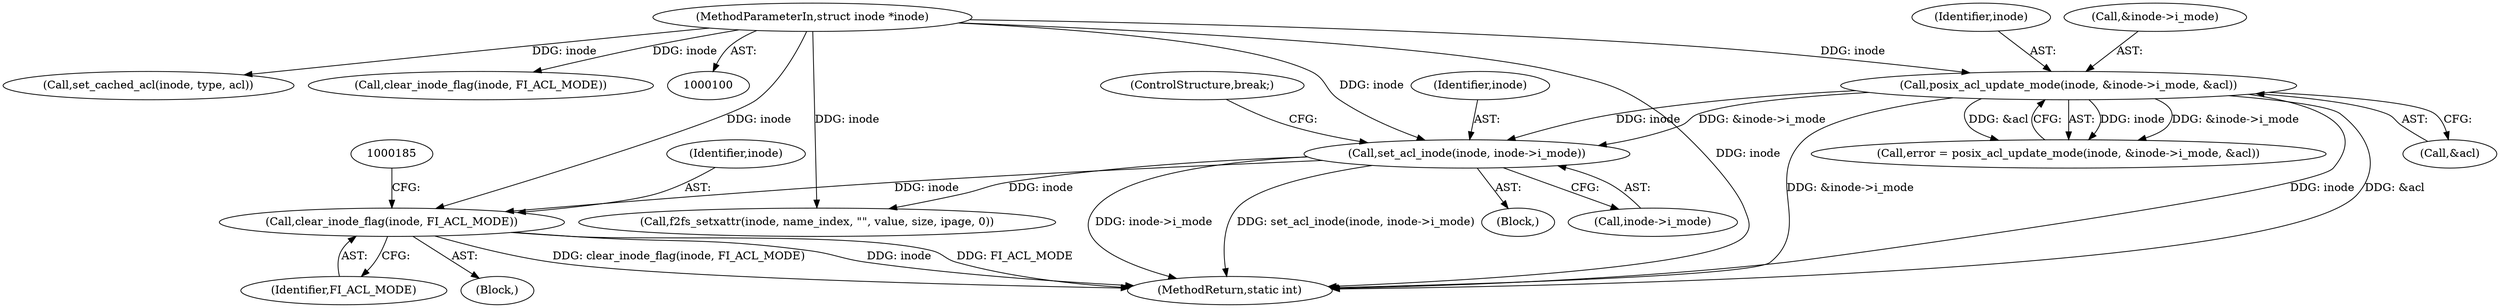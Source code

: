 digraph "0_linux_073931017b49d9458aa351605b43a7e34598caef_4@pointer" {
"1000180" [label="(Call,clear_inode_flag(inode, FI_ACL_MODE))"];
"1000140" [label="(Call,set_acl_inode(inode, inode->i_mode))"];
"1000128" [label="(Call,posix_acl_update_mode(inode, &inode->i_mode, &acl))"];
"1000101" [label="(MethodParameterIn,struct inode *inode)"];
"1000141" [label="(Identifier,inode)"];
"1000126" [label="(Call,error = posix_acl_update_mode(inode, &inode->i_mode, &acl))"];
"1000129" [label="(Identifier,inode)"];
"1000180" [label="(Call,clear_inode_flag(inode, FI_ACL_MODE))"];
"1000101" [label="(MethodParameterIn,struct inode *inode)"];
"1000212" [label="(MethodReturn,static int)"];
"1000125" [label="(Block,)"];
"1000182" [label="(Identifier,FI_ACL_MODE)"];
"1000190" [label="(Call,f2fs_setxattr(inode, name_index, \"\", value, size, ipage, 0))"];
"1000128" [label="(Call,posix_acl_update_mode(inode, &inode->i_mode, &acl))"];
"1000179" [label="(Block,)"];
"1000134" [label="(Call,&acl)"];
"1000145" [label="(ControlStructure,break;)"];
"1000140" [label="(Call,set_acl_inode(inode, inode->i_mode))"];
"1000142" [label="(Call,inode->i_mode)"];
"1000203" [label="(Call,set_cached_acl(inode, type, acl))"];
"1000181" [label="(Identifier,inode)"];
"1000207" [label="(Call,clear_inode_flag(inode, FI_ACL_MODE))"];
"1000130" [label="(Call,&inode->i_mode)"];
"1000180" -> "1000179"  [label="AST: "];
"1000180" -> "1000182"  [label="CFG: "];
"1000181" -> "1000180"  [label="AST: "];
"1000182" -> "1000180"  [label="AST: "];
"1000185" -> "1000180"  [label="CFG: "];
"1000180" -> "1000212"  [label="DDG: inode"];
"1000180" -> "1000212"  [label="DDG: FI_ACL_MODE"];
"1000180" -> "1000212"  [label="DDG: clear_inode_flag(inode, FI_ACL_MODE)"];
"1000140" -> "1000180"  [label="DDG: inode"];
"1000101" -> "1000180"  [label="DDG: inode"];
"1000140" -> "1000125"  [label="AST: "];
"1000140" -> "1000142"  [label="CFG: "];
"1000141" -> "1000140"  [label="AST: "];
"1000142" -> "1000140"  [label="AST: "];
"1000145" -> "1000140"  [label="CFG: "];
"1000140" -> "1000212"  [label="DDG: inode->i_mode"];
"1000140" -> "1000212"  [label="DDG: set_acl_inode(inode, inode->i_mode)"];
"1000128" -> "1000140"  [label="DDG: inode"];
"1000128" -> "1000140"  [label="DDG: &inode->i_mode"];
"1000101" -> "1000140"  [label="DDG: inode"];
"1000140" -> "1000190"  [label="DDG: inode"];
"1000128" -> "1000126"  [label="AST: "];
"1000128" -> "1000134"  [label="CFG: "];
"1000129" -> "1000128"  [label="AST: "];
"1000130" -> "1000128"  [label="AST: "];
"1000134" -> "1000128"  [label="AST: "];
"1000126" -> "1000128"  [label="CFG: "];
"1000128" -> "1000212"  [label="DDG: &inode->i_mode"];
"1000128" -> "1000212"  [label="DDG: inode"];
"1000128" -> "1000212"  [label="DDG: &acl"];
"1000128" -> "1000126"  [label="DDG: inode"];
"1000128" -> "1000126"  [label="DDG: &inode->i_mode"];
"1000128" -> "1000126"  [label="DDG: &acl"];
"1000101" -> "1000128"  [label="DDG: inode"];
"1000101" -> "1000100"  [label="AST: "];
"1000101" -> "1000212"  [label="DDG: inode"];
"1000101" -> "1000190"  [label="DDG: inode"];
"1000101" -> "1000203"  [label="DDG: inode"];
"1000101" -> "1000207"  [label="DDG: inode"];
}
